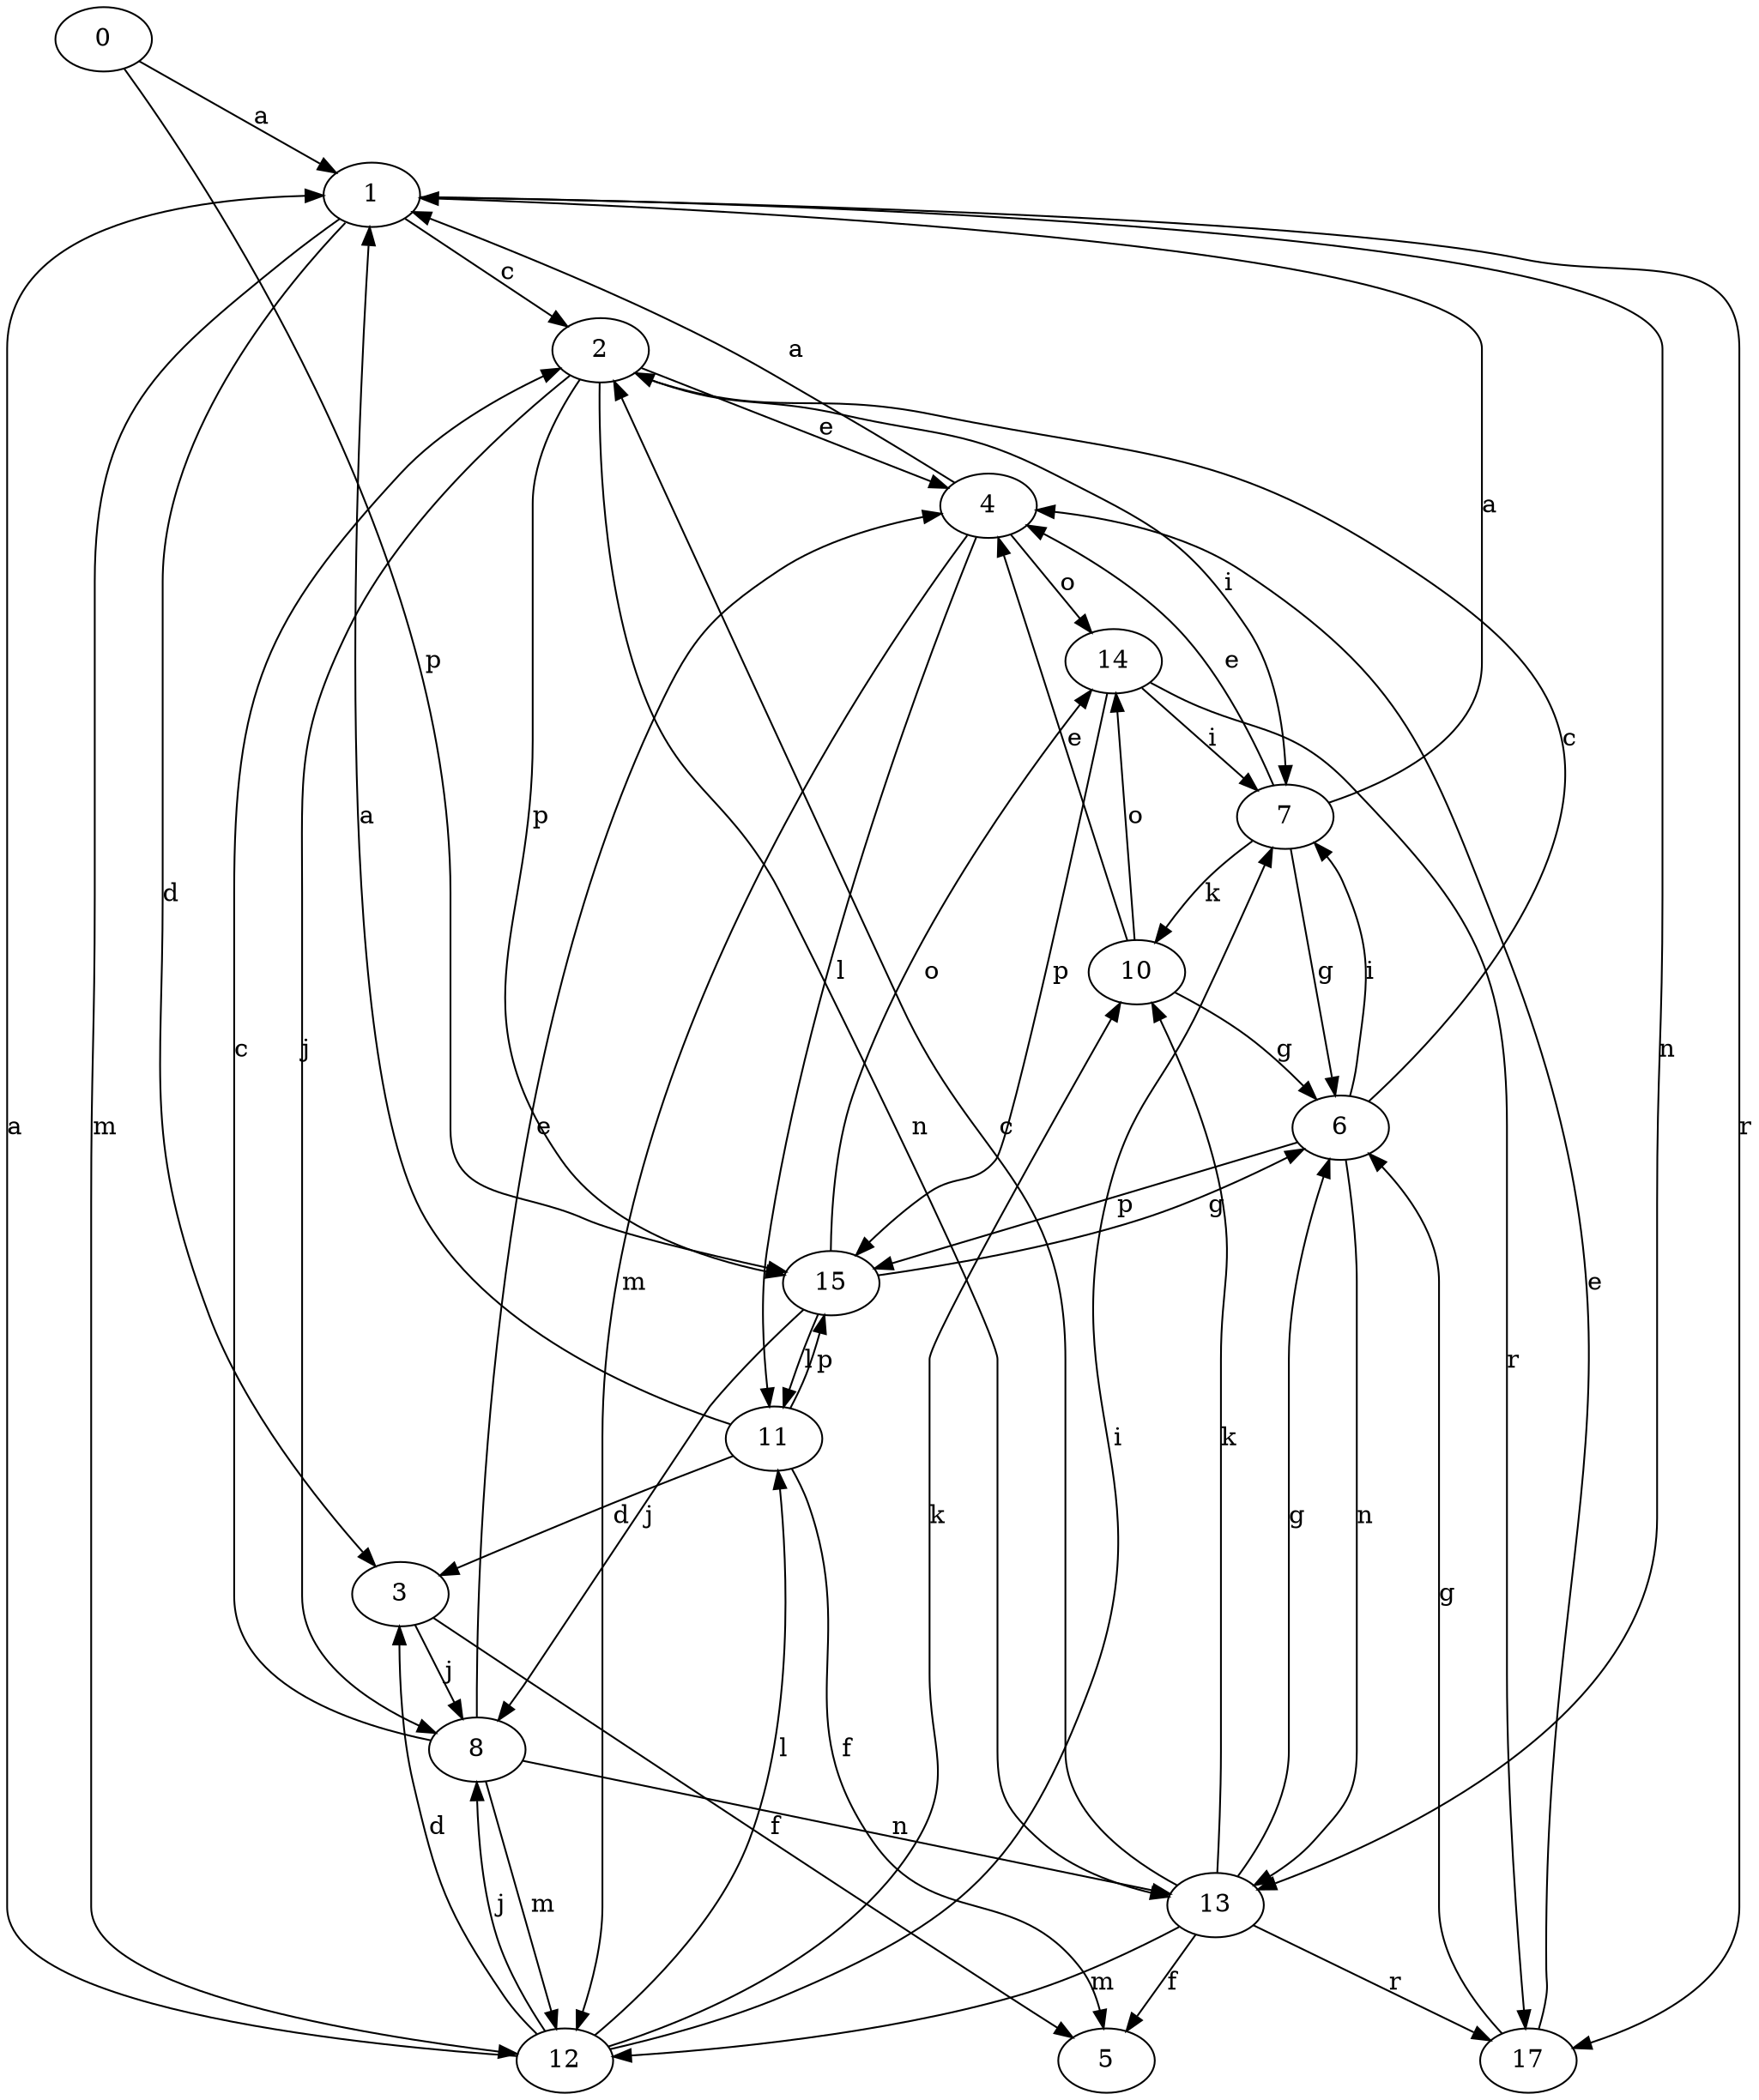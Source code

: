strict digraph  {
0;
1;
2;
3;
4;
5;
6;
7;
8;
10;
11;
12;
13;
14;
15;
17;
0 -> 1  [label=a];
0 -> 15  [label=p];
1 -> 2  [label=c];
1 -> 3  [label=d];
1 -> 12  [label=m];
1 -> 13  [label=n];
1 -> 17  [label=r];
2 -> 4  [label=e];
2 -> 7  [label=i];
2 -> 8  [label=j];
2 -> 13  [label=n];
2 -> 15  [label=p];
3 -> 5  [label=f];
3 -> 8  [label=j];
4 -> 1  [label=a];
4 -> 11  [label=l];
4 -> 12  [label=m];
4 -> 14  [label=o];
6 -> 2  [label=c];
6 -> 7  [label=i];
6 -> 13  [label=n];
6 -> 15  [label=p];
7 -> 1  [label=a];
7 -> 4  [label=e];
7 -> 6  [label=g];
7 -> 10  [label=k];
8 -> 2  [label=c];
8 -> 4  [label=e];
8 -> 12  [label=m];
8 -> 13  [label=n];
10 -> 4  [label=e];
10 -> 6  [label=g];
10 -> 14  [label=o];
11 -> 1  [label=a];
11 -> 3  [label=d];
11 -> 5  [label=f];
11 -> 15  [label=p];
12 -> 1  [label=a];
12 -> 3  [label=d];
12 -> 7  [label=i];
12 -> 8  [label=j];
12 -> 10  [label=k];
12 -> 11  [label=l];
13 -> 2  [label=c];
13 -> 5  [label=f];
13 -> 6  [label=g];
13 -> 10  [label=k];
13 -> 12  [label=m];
13 -> 17  [label=r];
14 -> 7  [label=i];
14 -> 15  [label=p];
14 -> 17  [label=r];
15 -> 6  [label=g];
15 -> 8  [label=j];
15 -> 11  [label=l];
15 -> 14  [label=o];
17 -> 4  [label=e];
17 -> 6  [label=g];
}
